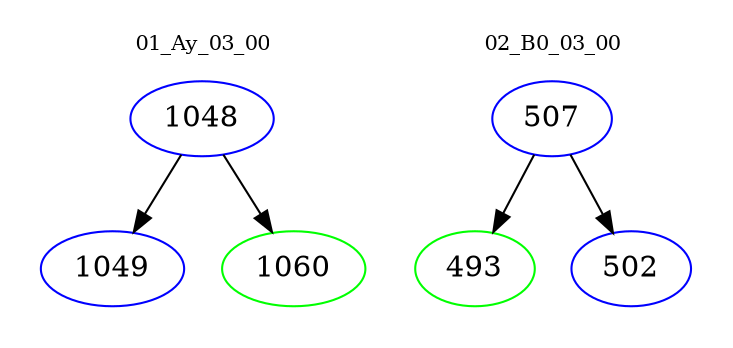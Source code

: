 digraph{
subgraph cluster_0 {
color = white
label = "01_Ay_03_00";
fontsize=10;
T0_1048 [label="1048", color="blue"]
T0_1048 -> T0_1049 [color="black"]
T0_1049 [label="1049", color="blue"]
T0_1048 -> T0_1060 [color="black"]
T0_1060 [label="1060", color="green"]
}
subgraph cluster_1 {
color = white
label = "02_B0_03_00";
fontsize=10;
T1_507 [label="507", color="blue"]
T1_507 -> T1_493 [color="black"]
T1_493 [label="493", color="green"]
T1_507 -> T1_502 [color="black"]
T1_502 [label="502", color="blue"]
}
}
